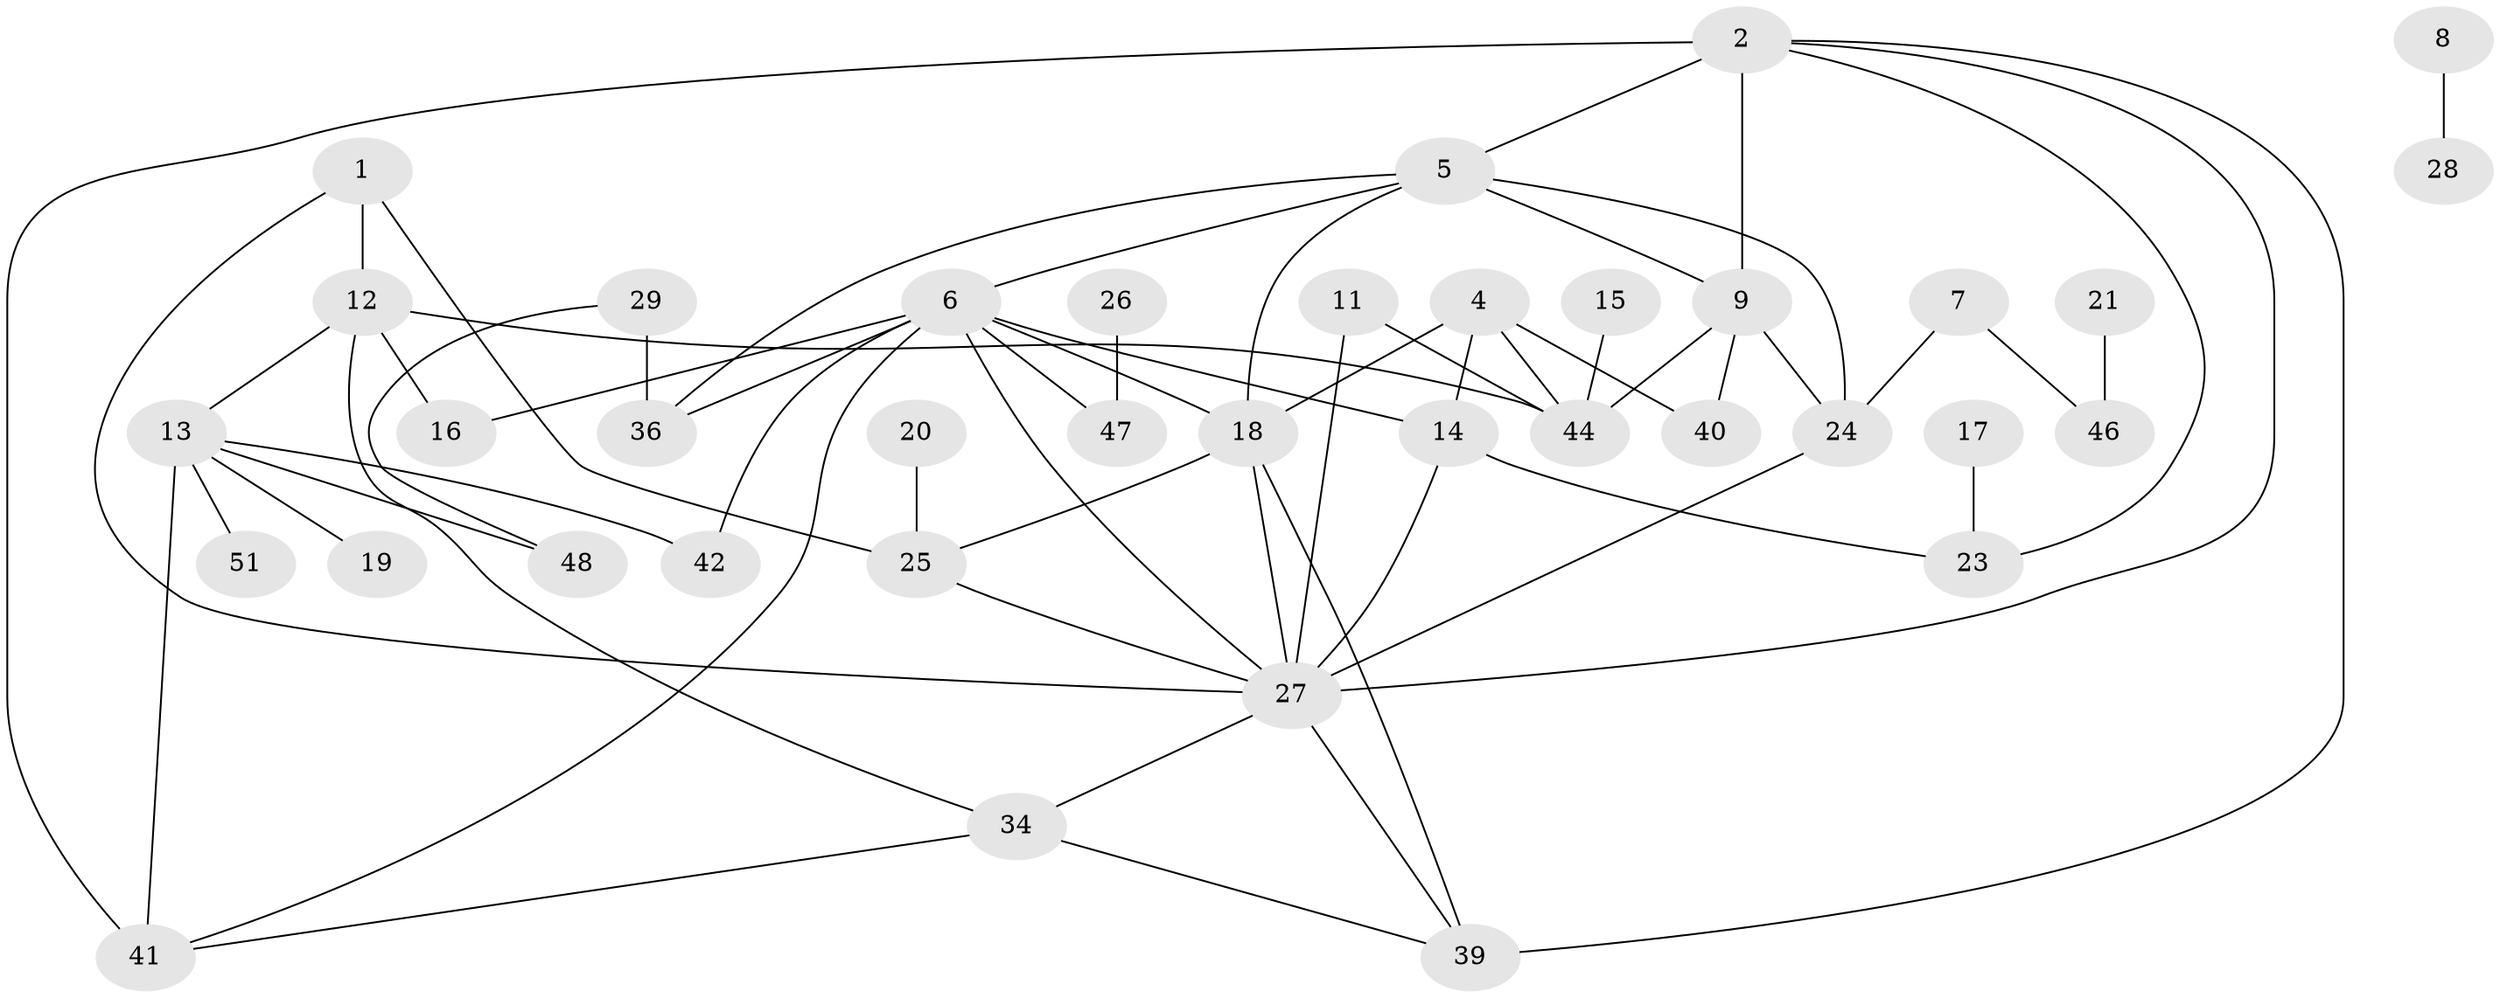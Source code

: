 // original degree distribution, {2: 0.30927835051546393, 3: 0.1958762886597938, 0: 0.14432989690721648, 1: 0.17525773195876287, 4: 0.07216494845360824, 6: 0.020618556701030927, 9: 0.010309278350515464, 5: 0.07216494845360824}
// Generated by graph-tools (version 1.1) at 2025/47/03/04/25 22:47:53]
// undirected, 37 vertices, 61 edges
graph export_dot {
  node [color=gray90,style=filled];
  1;
  2;
  4;
  5;
  6;
  7;
  8;
  9;
  11;
  12;
  13;
  14;
  15;
  16;
  17;
  18;
  19;
  20;
  21;
  23;
  24;
  25;
  26;
  27;
  28;
  29;
  34;
  36;
  39;
  40;
  41;
  42;
  44;
  46;
  47;
  48;
  51;
  1 -- 12 [weight=1.0];
  1 -- 25 [weight=1.0];
  1 -- 27 [weight=1.0];
  2 -- 5 [weight=1.0];
  2 -- 9 [weight=1.0];
  2 -- 23 [weight=1.0];
  2 -- 27 [weight=1.0];
  2 -- 39 [weight=1.0];
  2 -- 41 [weight=2.0];
  4 -- 14 [weight=1.0];
  4 -- 18 [weight=1.0];
  4 -- 40 [weight=1.0];
  4 -- 44 [weight=1.0];
  5 -- 6 [weight=1.0];
  5 -- 9 [weight=1.0];
  5 -- 18 [weight=1.0];
  5 -- 24 [weight=2.0];
  5 -- 36 [weight=2.0];
  6 -- 14 [weight=1.0];
  6 -- 16 [weight=1.0];
  6 -- 18 [weight=1.0];
  6 -- 27 [weight=1.0];
  6 -- 36 [weight=2.0];
  6 -- 41 [weight=1.0];
  6 -- 42 [weight=1.0];
  6 -- 47 [weight=1.0];
  7 -- 24 [weight=1.0];
  7 -- 46 [weight=1.0];
  8 -- 28 [weight=1.0];
  9 -- 24 [weight=1.0];
  9 -- 40 [weight=1.0];
  9 -- 44 [weight=1.0];
  11 -- 27 [weight=1.0];
  11 -- 44 [weight=1.0];
  12 -- 13 [weight=1.0];
  12 -- 16 [weight=1.0];
  12 -- 34 [weight=1.0];
  12 -- 44 [weight=1.0];
  13 -- 19 [weight=1.0];
  13 -- 41 [weight=1.0];
  13 -- 42 [weight=1.0];
  13 -- 48 [weight=1.0];
  13 -- 51 [weight=1.0];
  14 -- 23 [weight=1.0];
  14 -- 27 [weight=1.0];
  15 -- 44 [weight=1.0];
  17 -- 23 [weight=1.0];
  18 -- 25 [weight=1.0];
  18 -- 27 [weight=1.0];
  18 -- 39 [weight=1.0];
  20 -- 25 [weight=1.0];
  21 -- 46 [weight=1.0];
  24 -- 27 [weight=1.0];
  25 -- 27 [weight=1.0];
  26 -- 47 [weight=1.0];
  27 -- 34 [weight=1.0];
  27 -- 39 [weight=1.0];
  29 -- 36 [weight=1.0];
  29 -- 48 [weight=1.0];
  34 -- 39 [weight=1.0];
  34 -- 41 [weight=1.0];
}
